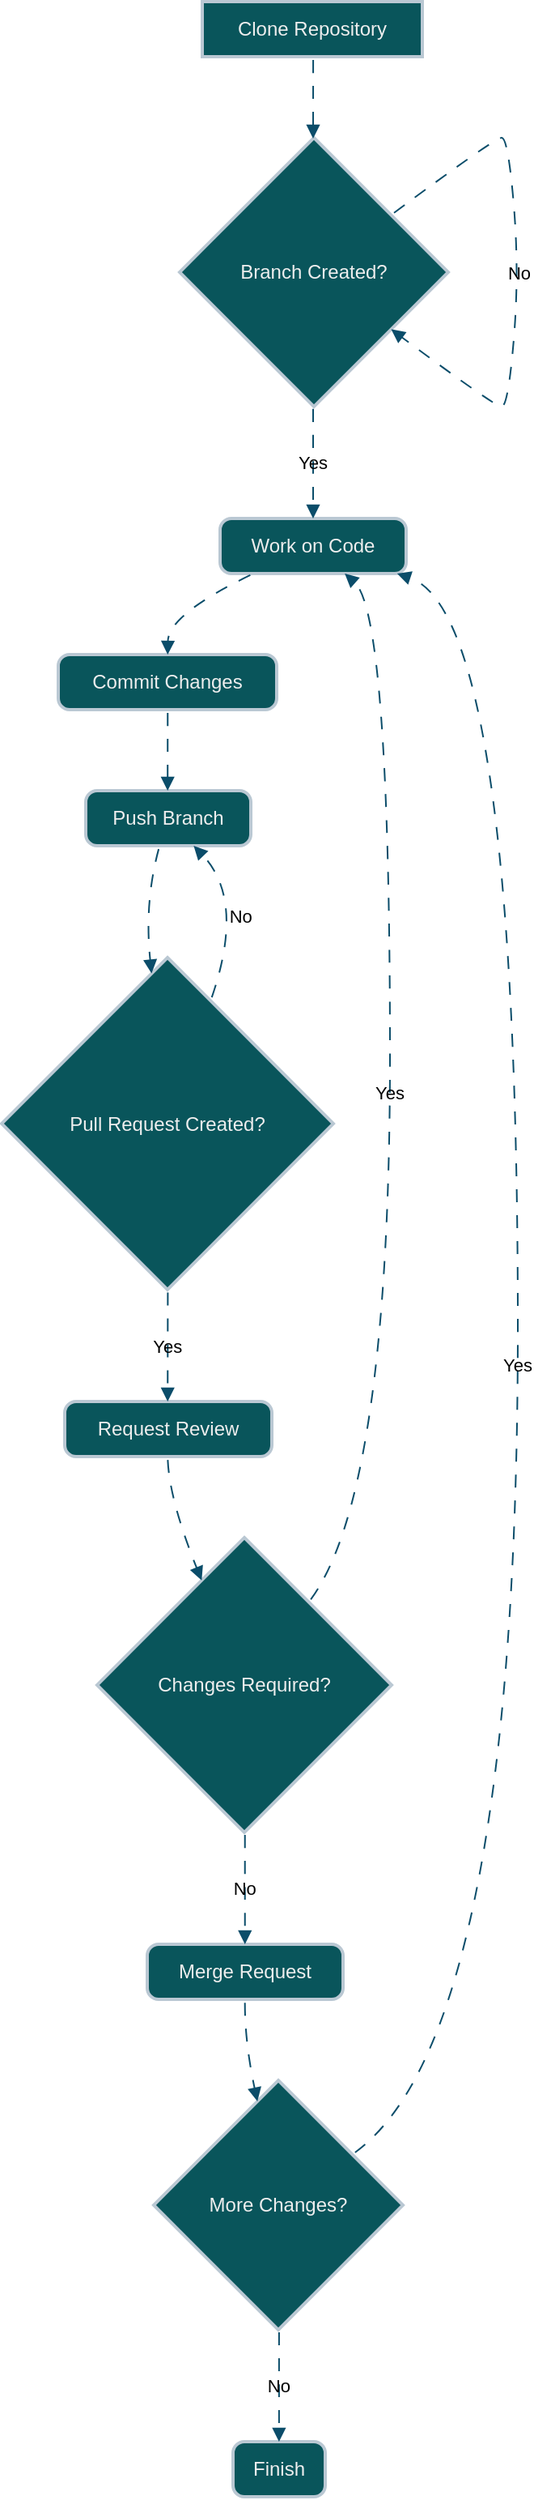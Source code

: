 <mxfile version="24.2.2" type="github">
  <diagram name="Page-1" id="XDxHaK04zkPo1HLaw9E5">
    <mxGraphModel dx="1646" dy="806" grid="1" gridSize="10" guides="1" tooltips="1" connect="1" arrows="1" fold="1" page="1" pageScale="1" pageWidth="827" pageHeight="1169" math="0" shadow="0">
      <root>
        <mxCell id="0" />
        <mxCell id="1" parent="0" />
        <mxCell id="nBS9fJ__BQ_B1VIMYPT3-357" value="Clone Repository" style="whiteSpace=wrap;strokeWidth=2;labelBackgroundColor=none;fillColor=#09555B;strokeColor=#BAC8D3;fontColor=#EEEEEE;" vertex="1" parent="1">
          <mxGeometry x="378" y="190" width="136" height="34" as="geometry" />
        </mxCell>
        <mxCell id="nBS9fJ__BQ_B1VIMYPT3-358" value="Branch Created?" style="rhombus;strokeWidth=2;whiteSpace=wrap;labelBackgroundColor=none;fillColor=#09555B;strokeColor=#BAC8D3;fontColor=#EEEEEE;" vertex="1" parent="1">
          <mxGeometry x="364" y="274" width="166" height="166" as="geometry" />
        </mxCell>
        <mxCell id="nBS9fJ__BQ_B1VIMYPT3-359" value="Work on Code" style="rounded=1;absoluteArcSize=1;arcSize=14;whiteSpace=wrap;strokeWidth=2;labelBackgroundColor=none;fillColor=#09555B;strokeColor=#BAC8D3;fontColor=#EEEEEE;" vertex="1" parent="1">
          <mxGeometry x="389" y="509" width="115" height="34" as="geometry" />
        </mxCell>
        <mxCell id="nBS9fJ__BQ_B1VIMYPT3-360" value="Commit Changes" style="rounded=1;absoluteArcSize=1;arcSize=14;whiteSpace=wrap;strokeWidth=2;labelBackgroundColor=none;fillColor=#09555B;strokeColor=#BAC8D3;fontColor=#EEEEEE;" vertex="1" parent="1">
          <mxGeometry x="289" y="593" width="135" height="34" as="geometry" />
        </mxCell>
        <mxCell id="nBS9fJ__BQ_B1VIMYPT3-361" value="Push Branch" style="rounded=1;absoluteArcSize=1;arcSize=14;whiteSpace=wrap;strokeWidth=2;labelBackgroundColor=none;fillColor=#09555B;strokeColor=#BAC8D3;fontColor=#EEEEEE;" vertex="1" parent="1">
          <mxGeometry x="306" y="677" width="102" height="34" as="geometry" />
        </mxCell>
        <mxCell id="nBS9fJ__BQ_B1VIMYPT3-362" value="Pull Request Created?" style="rhombus;strokeWidth=2;whiteSpace=wrap;labelBackgroundColor=none;fillColor=#09555B;strokeColor=#BAC8D3;fontColor=#EEEEEE;" vertex="1" parent="1">
          <mxGeometry x="254" y="780" width="205" height="205" as="geometry" />
        </mxCell>
        <mxCell id="nBS9fJ__BQ_B1VIMYPT3-363" value="Request Review" style="rounded=1;absoluteArcSize=1;arcSize=14;whiteSpace=wrap;strokeWidth=2;labelBackgroundColor=none;fillColor=#09555B;strokeColor=#BAC8D3;fontColor=#EEEEEE;" vertex="1" parent="1">
          <mxGeometry x="293" y="1054" width="128" height="34" as="geometry" />
        </mxCell>
        <mxCell id="nBS9fJ__BQ_B1VIMYPT3-364" value="Changes Required?" style="rhombus;strokeWidth=2;whiteSpace=wrap;labelBackgroundColor=none;fillColor=#09555B;strokeColor=#BAC8D3;fontColor=#EEEEEE;" vertex="1" parent="1">
          <mxGeometry x="313" y="1138" width="182" height="182" as="geometry" />
        </mxCell>
        <mxCell id="nBS9fJ__BQ_B1VIMYPT3-365" value="Merge Request" style="rounded=1;absoluteArcSize=1;arcSize=14;whiteSpace=wrap;strokeWidth=2;labelBackgroundColor=none;fillColor=#09555B;strokeColor=#BAC8D3;fontColor=#EEEEEE;" vertex="1" parent="1">
          <mxGeometry x="344" y="1389" width="121" height="34" as="geometry" />
        </mxCell>
        <mxCell id="nBS9fJ__BQ_B1VIMYPT3-366" value="More Changes?" style="rhombus;strokeWidth=2;whiteSpace=wrap;labelBackgroundColor=none;fillColor=#09555B;strokeColor=#BAC8D3;fontColor=#EEEEEE;" vertex="1" parent="1">
          <mxGeometry x="348" y="1473" width="154" height="154" as="geometry" />
        </mxCell>
        <mxCell id="nBS9fJ__BQ_B1VIMYPT3-367" value="Finish" style="rounded=1;absoluteArcSize=1;arcSize=14;whiteSpace=wrap;strokeWidth=2;labelBackgroundColor=none;fillColor=#09555B;strokeColor=#BAC8D3;fontColor=#EEEEEE;" vertex="1" parent="1">
          <mxGeometry x="397" y="1696" width="57" height="34" as="geometry" />
        </mxCell>
        <mxCell id="nBS9fJ__BQ_B1VIMYPT3-368" value="" style="curved=1;startArrow=none;endArrow=block;exitX=0.504;exitY=1;entryX=0.497;entryY=0;rounded=0;labelBackgroundColor=none;strokeColor=#0B4D6A;fontColor=default;flowAnimation=1;" edge="1" parent="1" source="nBS9fJ__BQ_B1VIMYPT3-357" target="nBS9fJ__BQ_B1VIMYPT3-358">
          <mxGeometry relative="1" as="geometry">
            <Array as="points" />
          </mxGeometry>
        </mxCell>
        <mxCell id="nBS9fJ__BQ_B1VIMYPT3-369" value="Yes" style="curved=1;startArrow=none;endArrow=block;exitX=0.497;exitY=0.999;entryX=0.5;entryY=-0.006;rounded=0;labelBackgroundColor=none;strokeColor=#0B4D6A;fontColor=default;flowAnimation=1;" edge="1" parent="1" source="nBS9fJ__BQ_B1VIMYPT3-358" target="nBS9fJ__BQ_B1VIMYPT3-359">
          <mxGeometry relative="1" as="geometry">
            <Array as="points" />
          </mxGeometry>
        </mxCell>
        <mxCell id="nBS9fJ__BQ_B1VIMYPT3-370" value="No" style="curved=1;startArrow=none;endArrow=block;exitX=0.997;exitY=0.132;entryX=0.997;entryY=0.867;rounded=0;labelBackgroundColor=none;strokeColor=#0B4D6A;fontColor=default;flowAnimation=1;" edge="1" parent="1" source="nBS9fJ__BQ_B1VIMYPT3-358" target="nBS9fJ__BQ_B1VIMYPT3-358">
          <mxGeometry relative="1" as="geometry">
            <Array as="points">
              <mxPoint x="559" y="274" />
              <mxPoint x="567" y="274" />
              <mxPoint x="574" y="357" />
              <mxPoint x="567" y="440" />
              <mxPoint x="559" y="440" />
            </Array>
          </mxGeometry>
        </mxCell>
        <mxCell id="nBS9fJ__BQ_B1VIMYPT3-371" value="" style="curved=1;startArrow=none;endArrow=block;exitX=0.184;exitY=0.994;entryX=0.501;entryY=-0.006;rounded=0;labelBackgroundColor=none;strokeColor=#0B4D6A;fontColor=default;flowAnimation=1;" edge="1" parent="1" source="nBS9fJ__BQ_B1VIMYPT3-359" target="nBS9fJ__BQ_B1VIMYPT3-360">
          <mxGeometry relative="1" as="geometry">
            <Array as="points">
              <mxPoint x="357" y="568" />
            </Array>
          </mxGeometry>
        </mxCell>
        <mxCell id="nBS9fJ__BQ_B1VIMYPT3-372" value="" style="curved=1;startArrow=none;endArrow=block;exitX=0.501;exitY=0.994;entryX=0.496;entryY=-0.006;rounded=0;labelBackgroundColor=none;strokeColor=#0B4D6A;fontColor=default;flowAnimation=1;" edge="1" parent="1" source="nBS9fJ__BQ_B1VIMYPT3-360" target="nBS9fJ__BQ_B1VIMYPT3-361">
          <mxGeometry relative="1" as="geometry">
            <Array as="points" />
          </mxGeometry>
        </mxCell>
        <mxCell id="nBS9fJ__BQ_B1VIMYPT3-373" value="" style="curved=1;startArrow=none;endArrow=block;exitX=0.448;exitY=0.994;entryX=0.447;entryY=-0.001;rounded=0;labelBackgroundColor=none;strokeColor=#0B4D6A;fontColor=default;flowAnimation=1;" edge="1" parent="1" source="nBS9fJ__BQ_B1VIMYPT3-361" target="nBS9fJ__BQ_B1VIMYPT3-362">
          <mxGeometry relative="1" as="geometry">
            <Array as="points">
              <mxPoint x="342" y="745" />
            </Array>
          </mxGeometry>
        </mxCell>
        <mxCell id="nBS9fJ__BQ_B1VIMYPT3-374" value="Yes" style="curved=1;startArrow=none;endArrow=block;exitX=0.501;exitY=1.0;entryX=0.497;entryY=0.002;rounded=0;labelBackgroundColor=none;strokeColor=#0B4D6A;fontColor=default;flowAnimation=1;" edge="1" parent="1" source="nBS9fJ__BQ_B1VIMYPT3-362" target="nBS9fJ__BQ_B1VIMYPT3-363">
          <mxGeometry relative="1" as="geometry">
            <Array as="points" />
          </mxGeometry>
        </mxCell>
        <mxCell id="nBS9fJ__BQ_B1VIMYPT3-375" value="No" style="curved=1;startArrow=none;endArrow=block;exitX=0.676;exitY=-0.001;entryX=0.652;entryY=0.994;rounded=0;labelBackgroundColor=none;strokeColor=#0B4D6A;fontColor=default;flowAnimation=1;" edge="1" parent="1" source="nBS9fJ__BQ_B1VIMYPT3-362" target="nBS9fJ__BQ_B1VIMYPT3-361">
          <mxGeometry relative="1" as="geometry">
            <Array as="points">
              <mxPoint x="405" y="745" />
            </Array>
          </mxGeometry>
        </mxCell>
        <mxCell id="nBS9fJ__BQ_B1VIMYPT3-376" value="" style="curved=1;startArrow=none;endArrow=block;exitX=0.497;exitY=1.002;entryX=0.296;entryY=0.0;rounded=0;labelBackgroundColor=none;strokeColor=#0B4D6A;fontColor=default;flowAnimation=1;" edge="1" parent="1" source="nBS9fJ__BQ_B1VIMYPT3-363" target="nBS9fJ__BQ_B1VIMYPT3-364">
          <mxGeometry relative="1" as="geometry">
            <Array as="points">
              <mxPoint x="357" y="1113" />
            </Array>
          </mxGeometry>
        </mxCell>
        <mxCell id="nBS9fJ__BQ_B1VIMYPT3-377" value="No" style="curved=1;startArrow=none;endArrow=block;exitX=0.502;exitY=1.0;entryX=0.499;entryY=0.001;rounded=0;labelBackgroundColor=none;strokeColor=#0B4D6A;fontColor=default;flowAnimation=1;" edge="1" parent="1" source="nBS9fJ__BQ_B1VIMYPT3-364" target="nBS9fJ__BQ_B1VIMYPT3-365">
          <mxGeometry relative="1" as="geometry">
            <Array as="points" />
          </mxGeometry>
        </mxCell>
        <mxCell id="nBS9fJ__BQ_B1VIMYPT3-378" value="Yes" style="curved=1;startArrow=none;endArrow=block;exitX=0.889;exitY=0.0;entryX=0.668;entryY=0.994;rounded=0;labelBackgroundColor=none;strokeColor=#0B4D6A;fontColor=default;flowAnimation=1;" edge="1" parent="1" source="nBS9fJ__BQ_B1VIMYPT3-364" target="nBS9fJ__BQ_B1VIMYPT3-359">
          <mxGeometry relative="1" as="geometry">
            <Array as="points">
              <mxPoint x="494" y="1113" />
              <mxPoint x="494" y="568" />
            </Array>
          </mxGeometry>
        </mxCell>
        <mxCell id="nBS9fJ__BQ_B1VIMYPT3-379" value="" style="curved=1;startArrow=none;endArrow=block;exitX=0.499;exitY=1.001;entryX=0.399;entryY=0.0;rounded=0;labelBackgroundColor=none;strokeColor=#0B4D6A;fontColor=default;flowAnimation=1;" edge="1" parent="1" source="nBS9fJ__BQ_B1VIMYPT3-365" target="nBS9fJ__BQ_B1VIMYPT3-366">
          <mxGeometry relative="1" as="geometry">
            <Array as="points">
              <mxPoint x="404" y="1448" />
            </Array>
          </mxGeometry>
        </mxCell>
        <mxCell id="nBS9fJ__BQ_B1VIMYPT3-380" value="Yes" style="curved=1;startArrow=none;endArrow=block;exitX=1.004;exitY=0.155;entryX=0.946;entryY=0.994;rounded=0;labelBackgroundColor=none;strokeColor=#0B4D6A;fontColor=default;flowAnimation=1;" edge="1" parent="1" source="nBS9fJ__BQ_B1VIMYPT3-366" target="nBS9fJ__BQ_B1VIMYPT3-359">
          <mxGeometry relative="1" as="geometry">
            <Array as="points">
              <mxPoint x="573" y="1448" />
              <mxPoint x="573" y="568" />
            </Array>
          </mxGeometry>
        </mxCell>
        <mxCell id="nBS9fJ__BQ_B1VIMYPT3-381" value="No" style="curved=1;startArrow=none;endArrow=block;exitX=0.503;exitY=1.003;entryX=0.499;entryY=0.013;rounded=0;labelBackgroundColor=none;strokeColor=#0B4D6A;fontColor=default;flowAnimation=1;" edge="1" parent="1" source="nBS9fJ__BQ_B1VIMYPT3-366" target="nBS9fJ__BQ_B1VIMYPT3-367">
          <mxGeometry relative="1" as="geometry">
            <Array as="points" />
          </mxGeometry>
        </mxCell>
      </root>
    </mxGraphModel>
  </diagram>
</mxfile>
